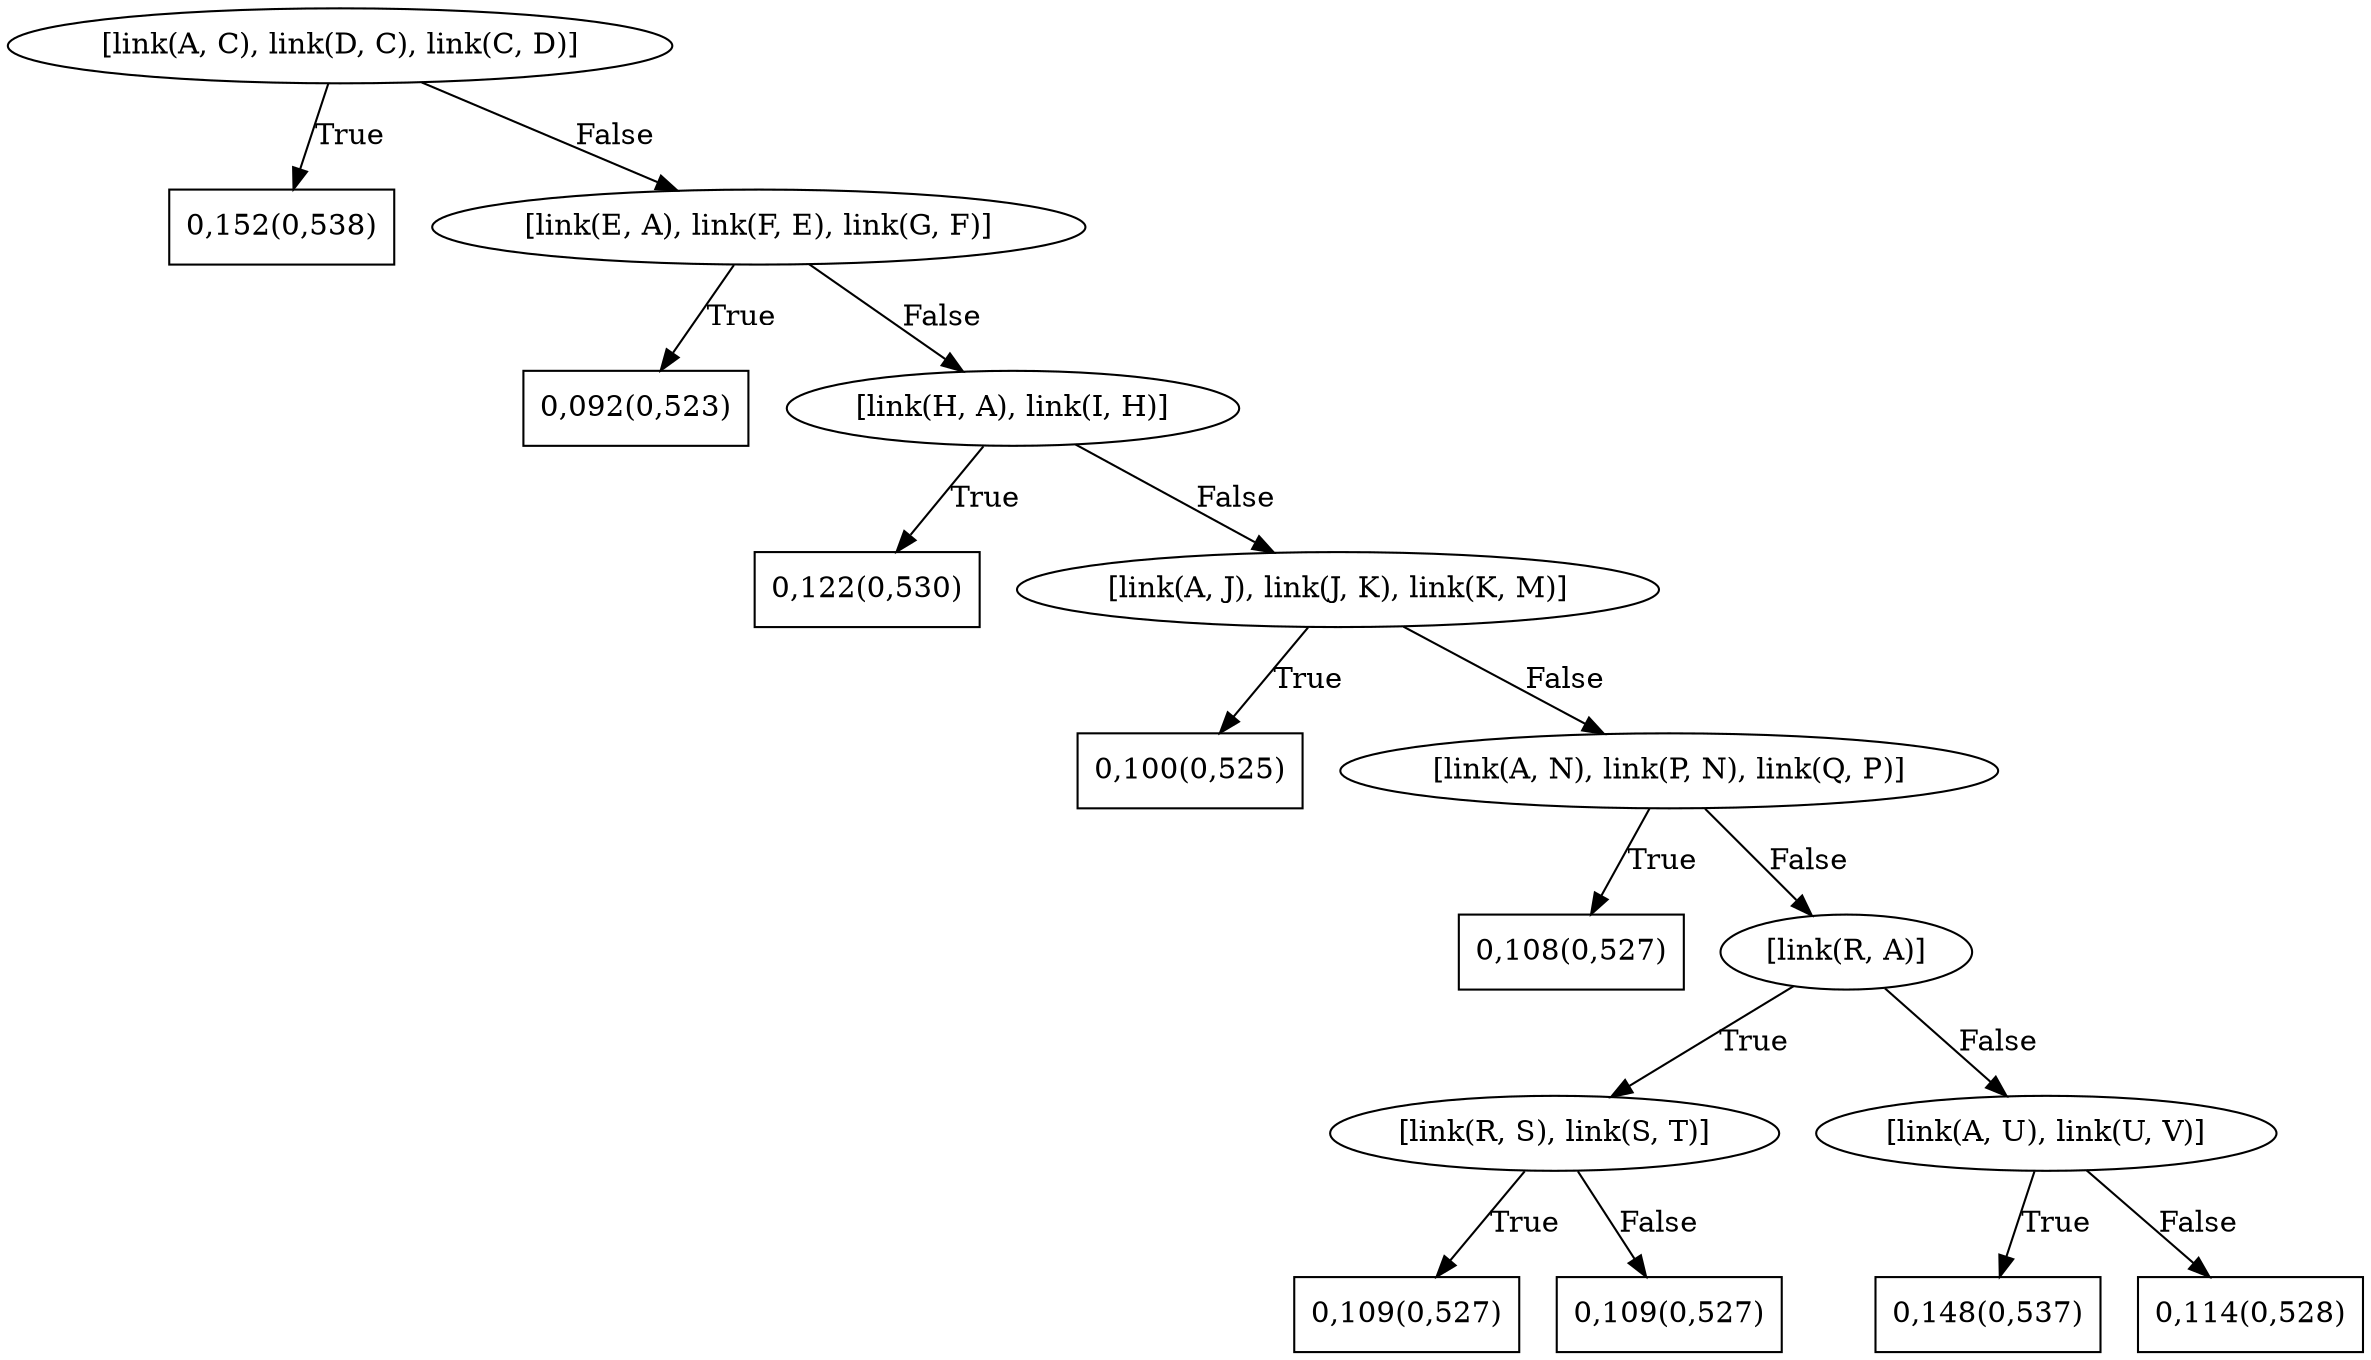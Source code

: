 digraph G{ 
1[label = "[link(A, C), link(D, C), link(C, D)]"];
1 -> 2[label="True"];
1 -> 3[label="False"];
2[shape = box,label = "0,152(0,538)"];
3[label = "[link(E, A), link(F, E), link(G, F)]"];
3 -> 4[label="True"];
3 -> 5[label="False"];
4[shape = box,label = "0,092(0,523)"];
5[label = "[link(H, A), link(I, H)]"];
5 -> 6[label="True"];
5 -> 7[label="False"];
6[shape = box,label = "0,122(0,530)"];
7[label = "[link(A, J), link(J, K), link(K, M)]"];
7 -> 8[label="True"];
7 -> 9[label="False"];
8[shape = box,label = "0,100(0,525)"];
9[label = "[link(A, N), link(P, N), link(Q, P)]"];
9 -> 10[label="True"];
9 -> 11[label="False"];
10[shape = box,label = "0,108(0,527)"];
11[label = "[link(R, A)]"];
11 -> 12[label="True"];
11 -> 13[label="False"];
12[label = "[link(R, S), link(S, T)]"];
12 -> 14[label="True"];
12 -> 15[label="False"];
14[shape = box,label = "0,109(0,527)"];
15[shape = box,label = "0,109(0,527)"];
13[label = "[link(A, U), link(U, V)]"];
13 -> 16[label="True"];
13 -> 17[label="False"];
16[shape = box,label = "0,148(0,537)"];
17[shape = box,label = "0,114(0,528)"];
}
